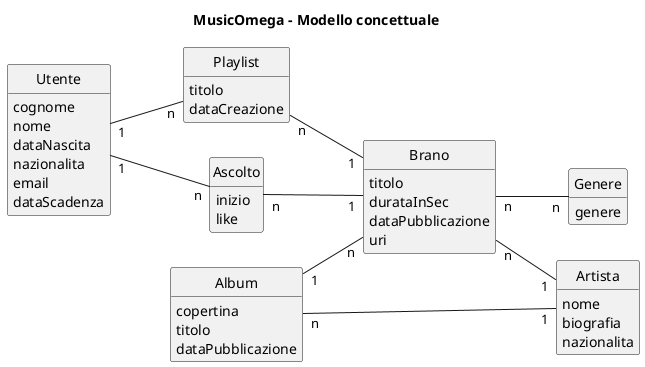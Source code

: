 @startuml 
left to right direction
hide circles
hide empty methods

title: MusicOmega - Modello concettuale

class Utente  {
   cognome
   nome
   dataNascita
   nazionalita
   email
   dataScadenza
}

class Brano {
  titolo
  durataInSec
  dataPubblicazione
  uri
}

class Genere {
  genere
}

class Album {
  copertina
  titolo
  dataPubblicazione
}

class Artista {
 nome
 biografia
 nazionalita 
}

class Playlist {
  titolo
  dataCreazione
}

class Ascolto {
  inizio
  like
}

Utente "1" -- "n" Playlist
Playlist "n" -- "1" Brano
Album "1" -- "n" Brano
Brano "n" -- "n" Genere
Brano "n" -- "1" Artista
Album "n" -- "1" Artista
Utente "1" -- "n" Ascolto
Ascolto "n" -- "1" Brano
@enduml
